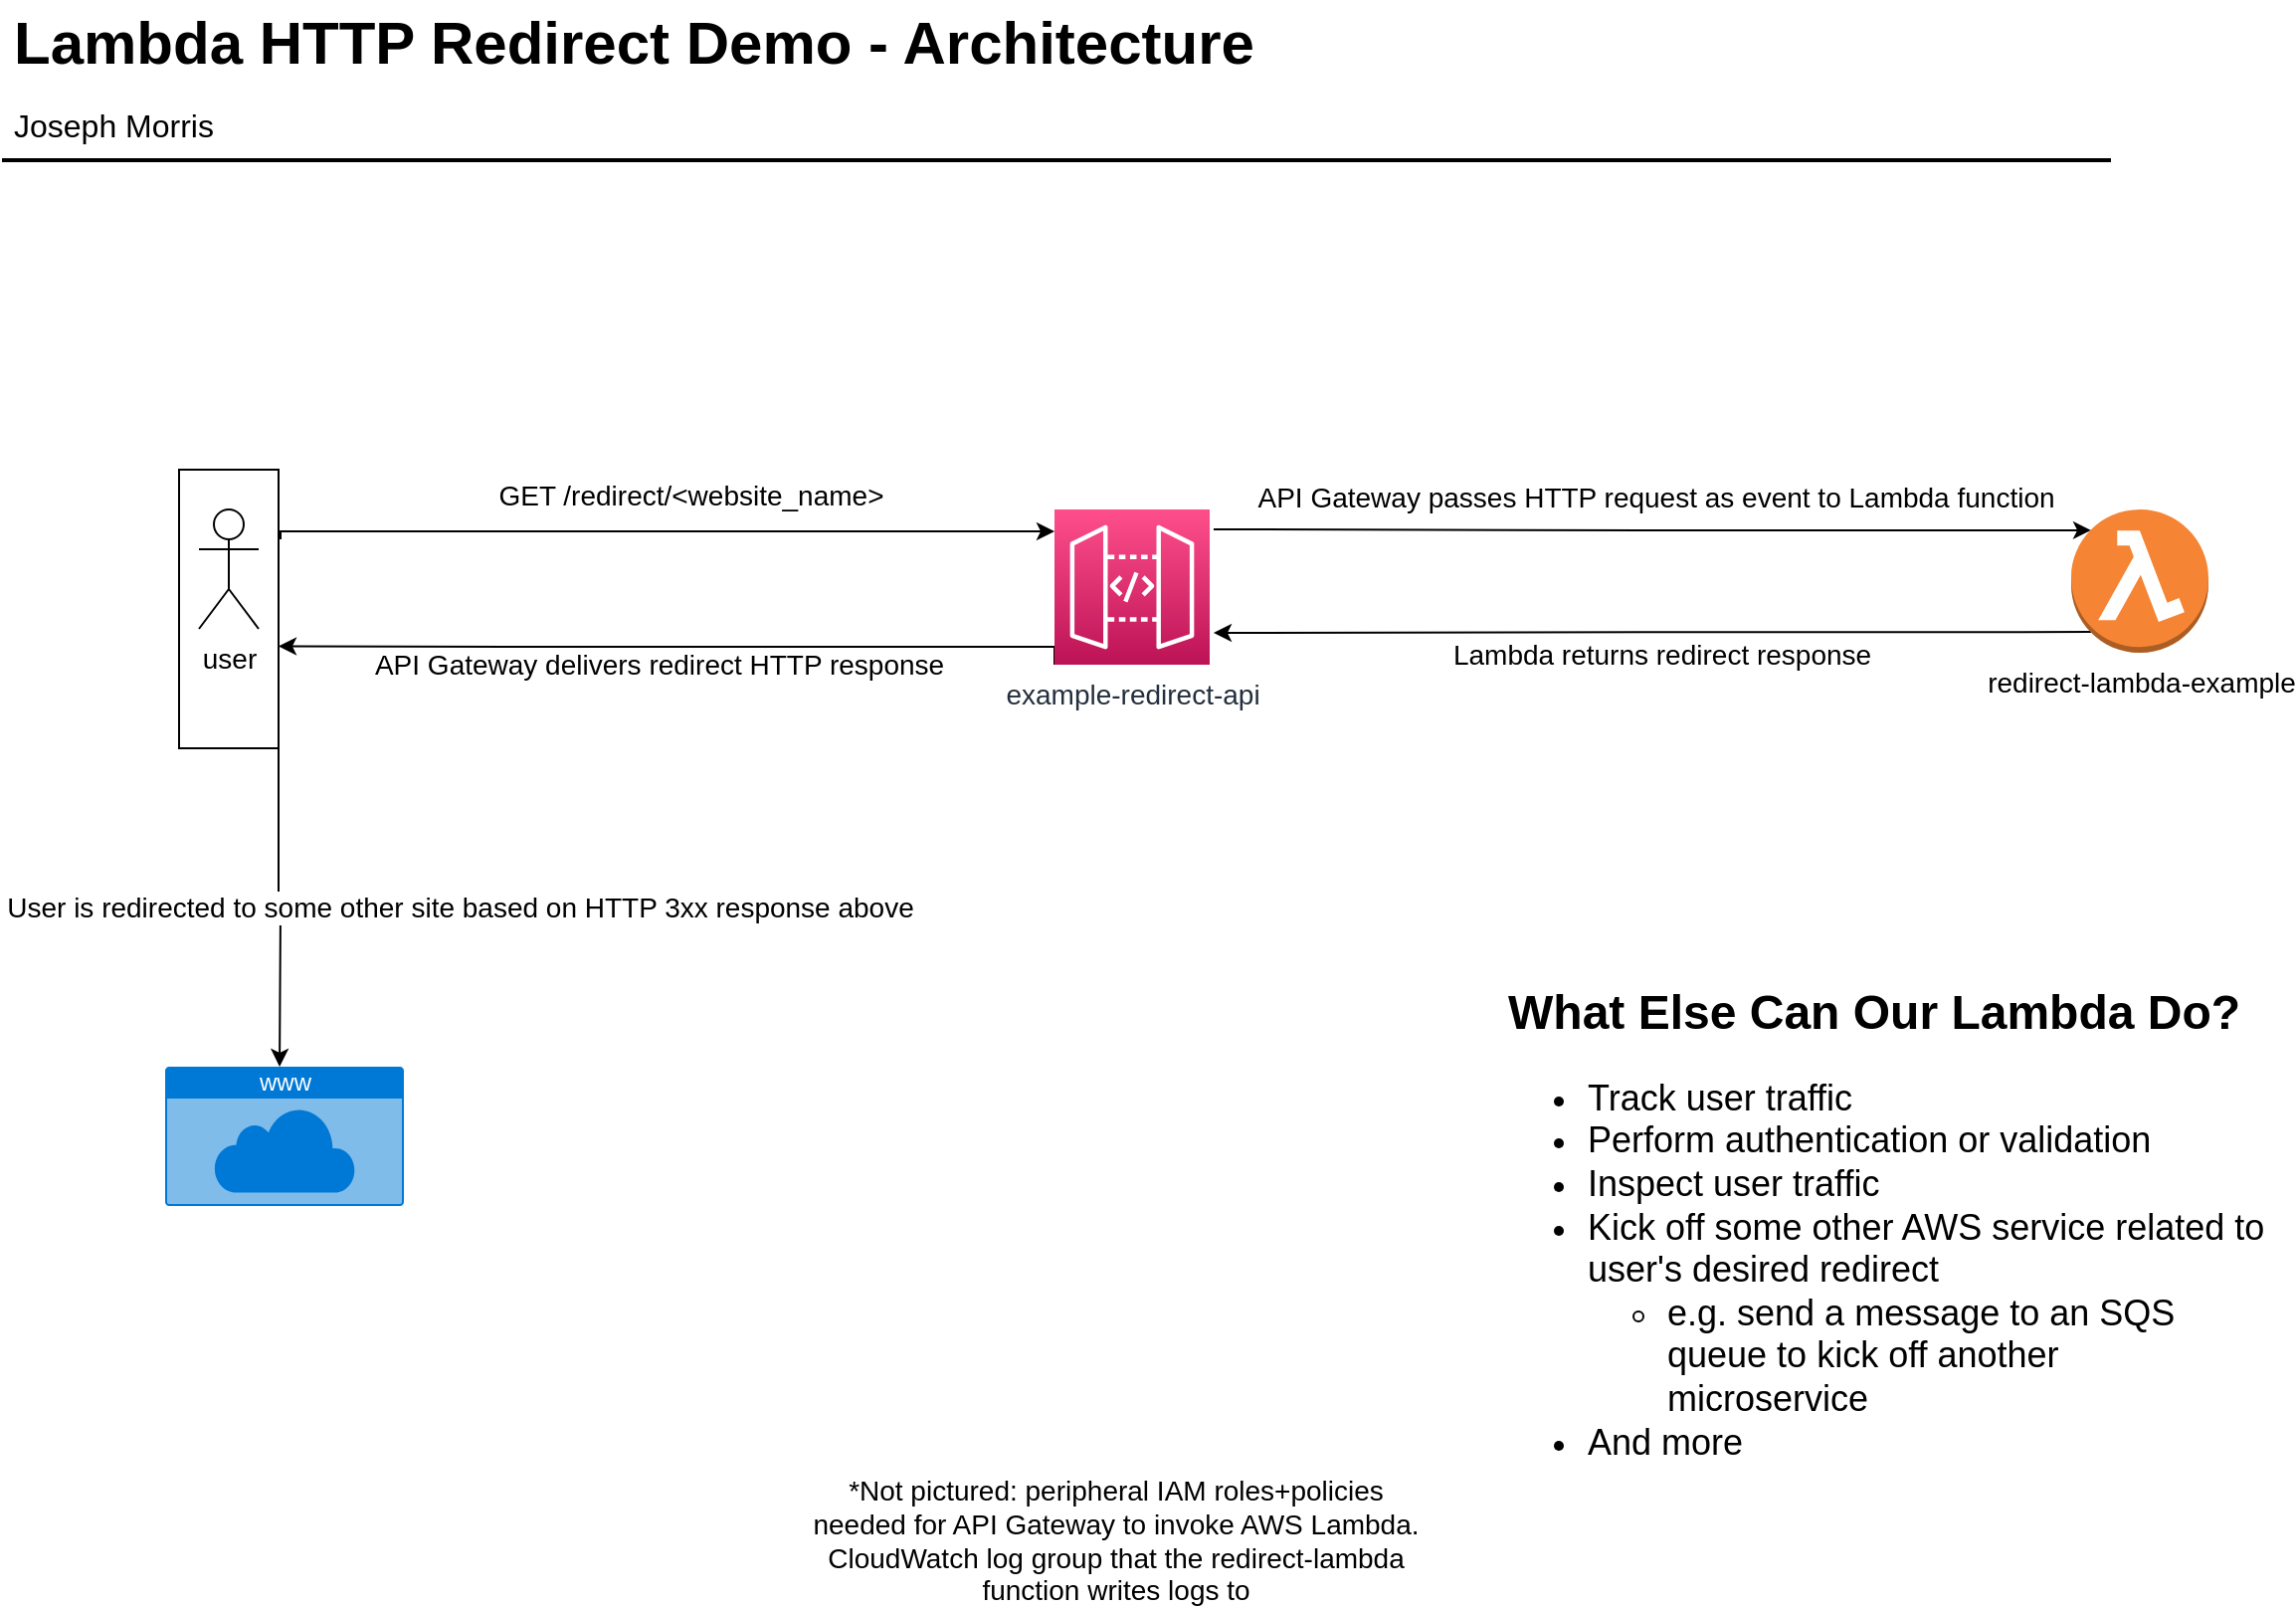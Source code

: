 <mxfile version="15.5.4" type="device"><diagram id="Ht1M8jgEwFfnCIfOTk4-" name="Page-1"><mxGraphModel dx="1673" dy="896" grid="1" gridSize="10" guides="1" tooltips="1" connect="1" arrows="1" fold="1" page="1" pageScale="1" pageWidth="1169" pageHeight="827" math="0" shadow="0"><root><mxCell id="0"/><mxCell id="1" parent="0"/><mxCell id="yhZvTM8VlQhfIVQSHp2Z-19" style="edgeStyle=orthogonalEdgeStyle;rounded=0;orthogonalLoop=1;jettySize=auto;html=1;exitX=1;exitY=1;exitDx=0;exitDy=0;" edge="1" parent="1" source="yhZvTM8VlQhfIVQSHp2Z-12"><mxGeometry relative="1" as="geometry"><mxPoint x="149.529" y="547" as="targetPoint"/></mxGeometry></mxCell><mxCell id="yhZvTM8VlQhfIVQSHp2Z-12" value="" style="rounded=0;whiteSpace=wrap;html=1;" vertex="1" parent="1"><mxGeometry x="99" y="247" width="50" height="140" as="geometry"/></mxCell><mxCell id="-QjtrjUzRDEMRZ5MF8oH-47" value="Lambda HTTP Redirect Demo - Architecture" style="text;html=1;resizable=0;points=[];autosize=1;align=left;verticalAlign=top;spacingTop=-4;fontSize=30;fontStyle=1" parent="1" vertex="1"><mxGeometry x="14" y="11.5" width="640" height="40" as="geometry"/></mxCell><mxCell id="-QjtrjUzRDEMRZ5MF8oH-48" value="Joseph Morris" style="text;html=1;resizable=0;points=[];autosize=1;align=left;verticalAlign=top;spacingTop=-4;fontSize=16;" parent="1" vertex="1"><mxGeometry x="14" y="61.5" width="120" height="20" as="geometry"/></mxCell><mxCell id="SCVMTBWpLvtzJIhz15lM-1" value="" style="line;strokeWidth=2;html=1;fontSize=14;" parent="1" vertex="1"><mxGeometry x="10" y="86.5" width="1060" height="10" as="geometry"/></mxCell><mxCell id="yhZvTM8VlQhfIVQSHp2Z-5" style="edgeStyle=orthogonalEdgeStyle;rounded=0;orthogonalLoop=1;jettySize=auto;html=1;exitX=1;exitY=0.25;exitDx=0;exitDy=0;entryX=0;entryY=0.141;entryDx=0;entryDy=0;entryPerimeter=0;fontSize=14;" edge="1" parent="1" target="yhZvTM8VlQhfIVQSHp2Z-3"><mxGeometry relative="1" as="geometry"><mxPoint x="150" y="282" as="sourcePoint"/><mxPoint x="530" y="278" as="targetPoint"/><Array as="points"><mxPoint x="150" y="278"/></Array></mxGeometry></mxCell><mxCell id="yhZvTM8VlQhfIVQSHp2Z-6" value="GET /redirect/&amp;lt;website_name&amp;gt;" style="edgeLabel;html=1;align=center;verticalAlign=middle;resizable=0;points=[];fontSize=14;" vertex="1" connectable="0" parent="yhZvTM8VlQhfIVQSHp2Z-5"><mxGeometry x="0.157" y="-1" relative="1" as="geometry"><mxPoint x="-18" y="-19" as="offset"/></mxGeometry></mxCell><mxCell id="yhZvTM8VlQhfIVQSHp2Z-1" value="user" style="shape=umlActor;verticalLabelPosition=bottom;verticalAlign=top;html=1;outlineConnect=0;fontSize=14;" vertex="1" parent="1"><mxGeometry x="109" y="267" width="30" height="60" as="geometry"/></mxCell><mxCell id="yhZvTM8VlQhfIVQSHp2Z-7" style="edgeStyle=orthogonalEdgeStyle;rounded=0;orthogonalLoop=1;jettySize=auto;html=1;entryX=0.145;entryY=0.145;entryDx=0;entryDy=0;entryPerimeter=0;fontSize=14;" edge="1" parent="1" target="yhZvTM8VlQhfIVQSHp2Z-4"><mxGeometry relative="1" as="geometry"><mxPoint x="619" y="277" as="sourcePoint"/></mxGeometry></mxCell><mxCell id="yhZvTM8VlQhfIVQSHp2Z-8" value="API Gateway passes HTTP request as event to Lambda function" style="edgeLabel;html=1;align=center;verticalAlign=middle;resizable=0;points=[];fontSize=14;" vertex="1" connectable="0" parent="yhZvTM8VlQhfIVQSHp2Z-7"><mxGeometry x="0.15" relative="1" as="geometry"><mxPoint x="-32" y="-17" as="offset"/></mxGeometry></mxCell><mxCell id="yhZvTM8VlQhfIVQSHp2Z-15" style="edgeStyle=orthogonalEdgeStyle;rounded=0;orthogonalLoop=1;jettySize=auto;html=1;exitX=0;exitY=1;exitDx=0;exitDy=0;exitPerimeter=0;entryX=1;entryY=0.634;entryDx=0;entryDy=0;entryPerimeter=0;fontSize=14;" edge="1" parent="1" source="yhZvTM8VlQhfIVQSHp2Z-3" target="yhZvTM8VlQhfIVQSHp2Z-12"><mxGeometry relative="1" as="geometry"><Array as="points"><mxPoint x="269" y="336"/><mxPoint x="269" y="336"/></Array></mxGeometry></mxCell><mxCell id="yhZvTM8VlQhfIVQSHp2Z-18" value="API Gateway delivers redirect HTTP response" style="edgeLabel;html=1;align=center;verticalAlign=middle;resizable=0;points=[];fontSize=14;" vertex="1" connectable="0" parent="yhZvTM8VlQhfIVQSHp2Z-15"><mxGeometry x="0.177" y="-3" relative="1" as="geometry"><mxPoint x="27" y="12" as="offset"/></mxGeometry></mxCell><mxCell id="yhZvTM8VlQhfIVQSHp2Z-3" value="example-redirect-api" style="sketch=0;points=[[0,0,0],[0.25,0,0],[0.5,0,0],[0.75,0,0],[1,0,0],[0,1,0],[0.25,1,0],[0.5,1,0],[0.75,1,0],[1,1,0],[0,0.25,0],[0,0.5,0],[0,0.75,0],[1,0.25,0],[1,0.5,0],[1,0.75,0]];outlineConnect=0;fontColor=#232F3E;gradientColor=#FF4F8B;gradientDirection=north;fillColor=#BC1356;strokeColor=#ffffff;dashed=0;verticalLabelPosition=bottom;verticalAlign=top;align=center;html=1;fontSize=14;fontStyle=0;aspect=fixed;shape=mxgraph.aws4.resourceIcon;resIcon=mxgraph.aws4.api_gateway;" vertex="1" parent="1"><mxGeometry x="539" y="267" width="78" height="78" as="geometry"/></mxCell><mxCell id="yhZvTM8VlQhfIVQSHp2Z-16" style="edgeStyle=orthogonalEdgeStyle;rounded=0;orthogonalLoop=1;jettySize=auto;html=1;exitX=0.145;exitY=0.855;exitDx=0;exitDy=0;exitPerimeter=0;fontSize=14;" edge="1" parent="1" source="yhZvTM8VlQhfIVQSHp2Z-4"><mxGeometry relative="1" as="geometry"><mxPoint x="619" y="329" as="targetPoint"/><mxPoint x="917.005" y="328.56" as="sourcePoint"/></mxGeometry></mxCell><mxCell id="yhZvTM8VlQhfIVQSHp2Z-17" value="Lambda returns redirect response" style="edgeLabel;html=1;align=center;verticalAlign=middle;resizable=0;points=[];fontSize=14;" vertex="1" connectable="0" parent="yhZvTM8VlQhfIVQSHp2Z-16"><mxGeometry x="0.207" y="4" relative="1" as="geometry"><mxPoint x="49" y="6" as="offset"/></mxGeometry></mxCell><mxCell id="yhZvTM8VlQhfIVQSHp2Z-4" value="redirect-lambda-example" style="outlineConnect=0;dashed=0;verticalLabelPosition=bottom;verticalAlign=top;align=center;html=1;shape=mxgraph.aws3.lambda_function;fillColor=#F58534;gradientColor=none;fontSize=14;" vertex="1" parent="1"><mxGeometry x="1050" y="267" width="69" height="72" as="geometry"/></mxCell><mxCell id="yhZvTM8VlQhfIVQSHp2Z-20" value="User is redirected to some other site based on HTTP 3xx response above" style="edgeLabel;html=1;align=center;verticalAlign=middle;resizable=0;points=[];fontSize=14;" vertex="1" connectable="0" parent="1"><mxGeometry x="239.996" y="466.999" as="geometry"/></mxCell><mxCell id="yhZvTM8VlQhfIVQSHp2Z-21" value="www" style="html=1;strokeColor=none;fillColor=#0079D6;labelPosition=center;verticalLabelPosition=middle;verticalAlign=top;align=center;fontSize=12;outlineConnect=0;spacingTop=-6;fontColor=#FFFFFF;sketch=0;shape=mxgraph.sitemap.cloud;" vertex="1" parent="1"><mxGeometry x="92" y="547" width="120" height="70" as="geometry"/></mxCell><mxCell id="yhZvTM8VlQhfIVQSHp2Z-23" value="&lt;h1&gt;What Else Can Our Lambda Do?&lt;/h1&gt;&lt;p style=&quot;font-size: 18px&quot;&gt;&lt;/p&gt;&lt;ul style=&quot;font-size: 18px&quot;&gt;&lt;li&gt;Track user traffic&lt;/li&gt;&lt;li&gt;Perform authentication or validation&lt;/li&gt;&lt;li&gt;Inspect user traffic&lt;/li&gt;&lt;li&gt;Kick off some other AWS service related to user's desired redirect&amp;nbsp;&lt;/li&gt;&lt;ul&gt;&lt;li&gt;e.g. send a message to an SQS queue to kick off another microservice&lt;br&gt;&lt;/li&gt;&lt;/ul&gt;&lt;li&gt;And more&lt;/li&gt;&lt;/ul&gt;&lt;p&gt;&lt;/p&gt;" style="text;html=1;strokeColor=none;fillColor=none;spacing=5;spacingTop=-20;whiteSpace=wrap;overflow=hidden;rounded=0;align=left;" vertex="1" parent="1"><mxGeometry x="761.5" y="500" width="390" height="263" as="geometry"/></mxCell><mxCell id="yhZvTM8VlQhfIVQSHp2Z-24" value="*Not pictured: peripheral IAM roles+policies needed for API Gateway to invoke AWS Lambda. CloudWatch log group that the redirect-lambda function writes logs to" style="text;html=1;strokeColor=none;fillColor=none;align=center;verticalAlign=middle;whiteSpace=wrap;rounded=0;fontSize=14;" vertex="1" parent="1"><mxGeometry x="410" y="770" width="320" height="30" as="geometry"/></mxCell></root></mxGraphModel></diagram></mxfile>